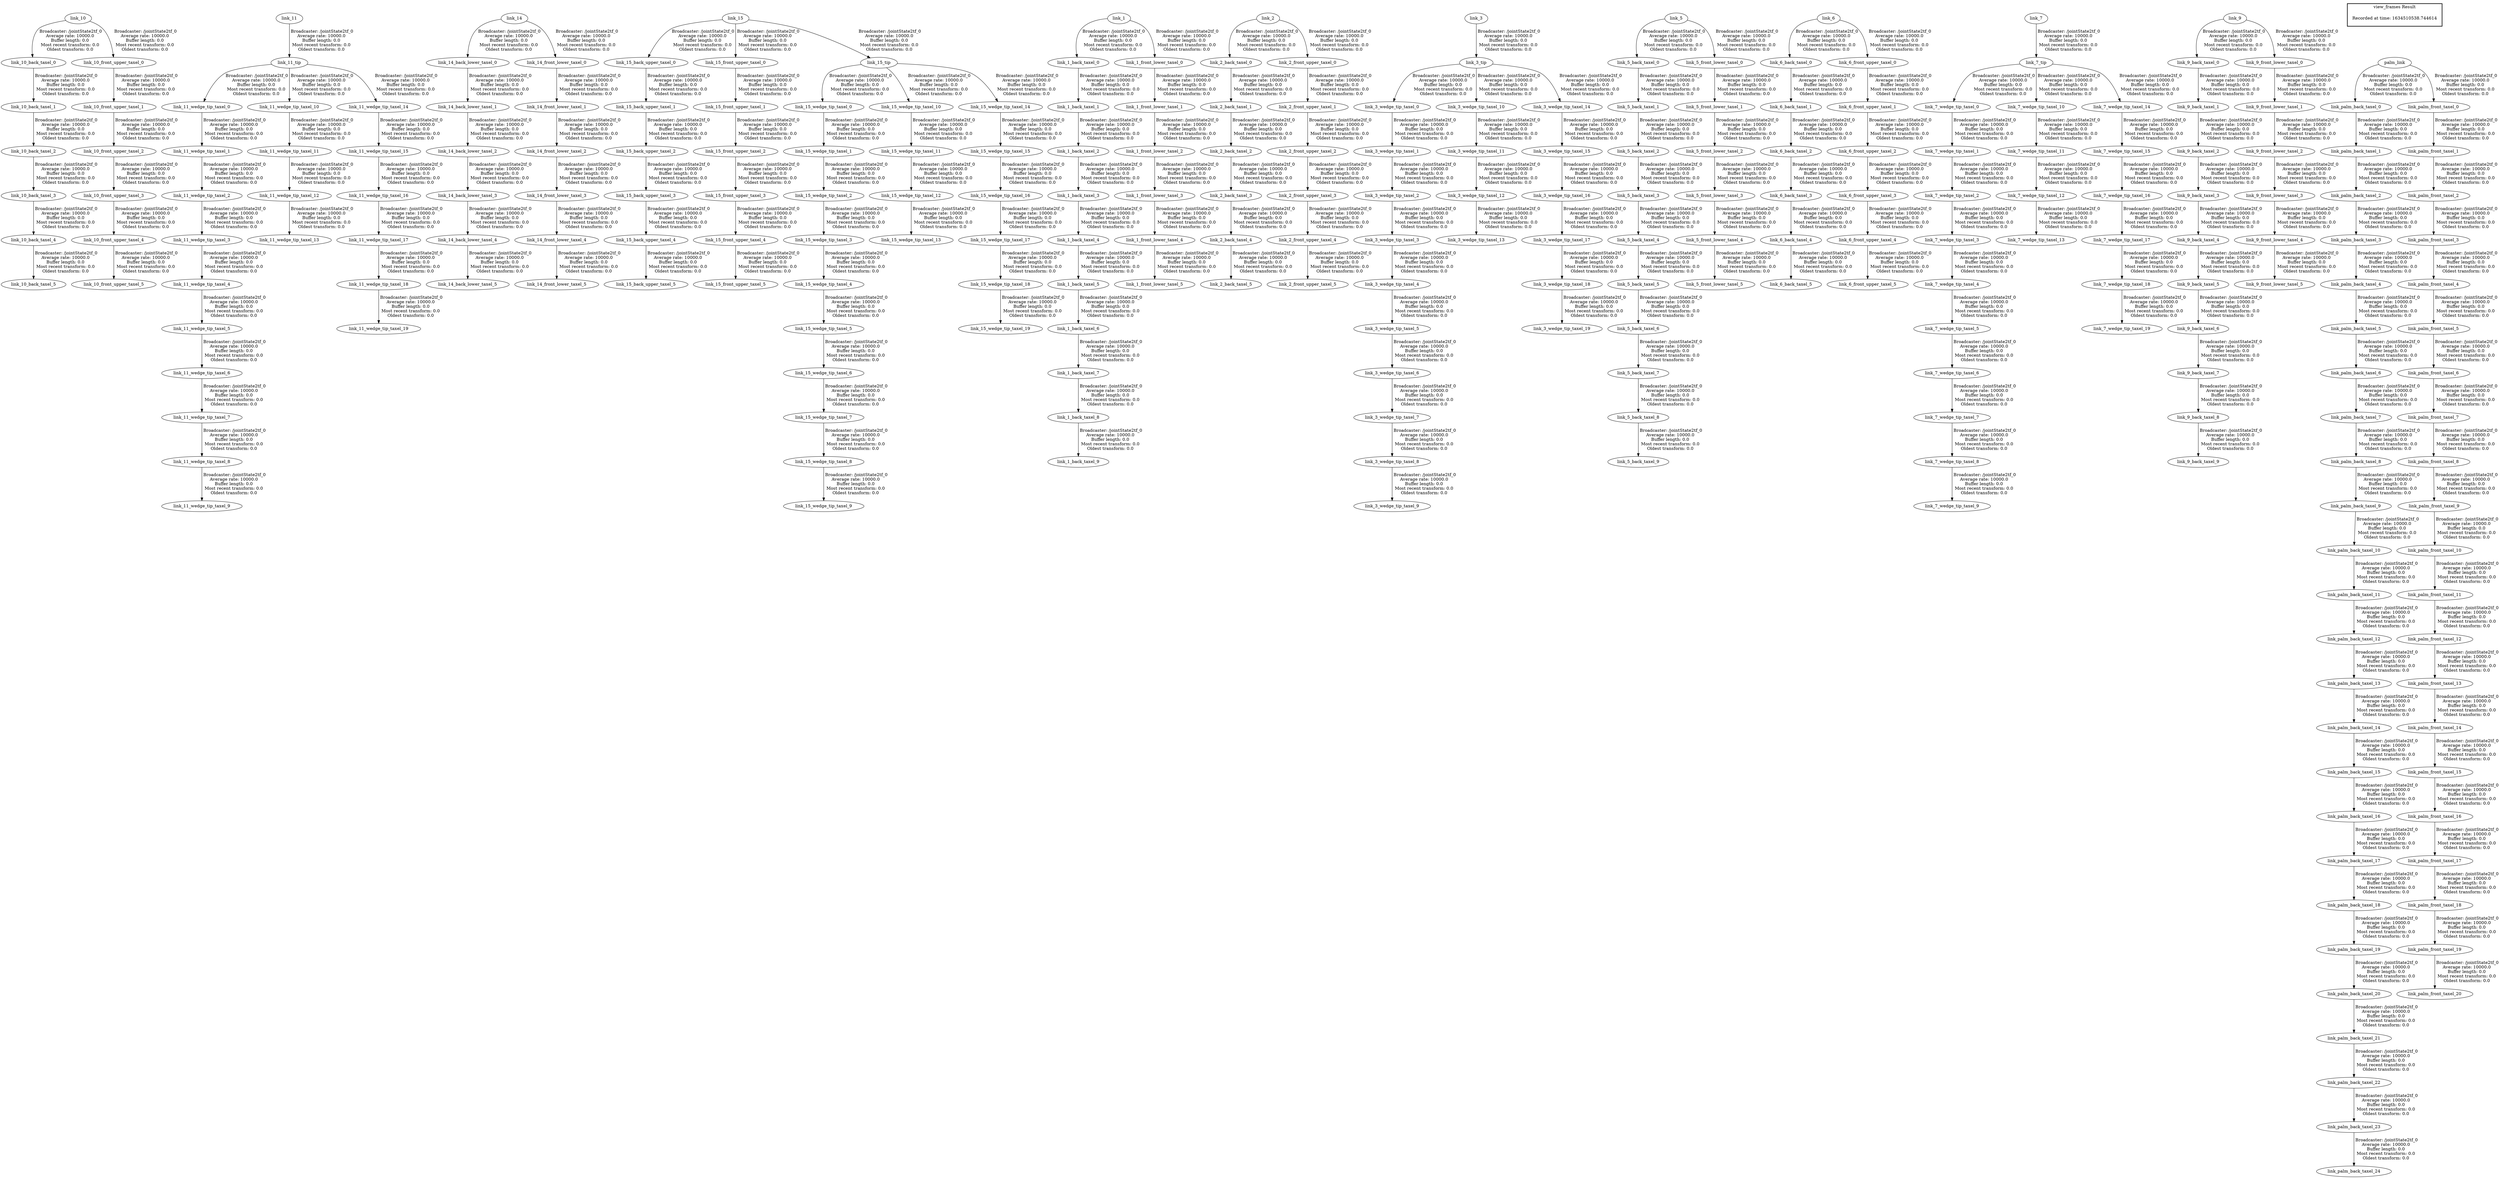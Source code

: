 digraph G {
"link_10" -> "link_10_back_taxel_0"[label=" Broadcaster: /jointState2tf_0\nAverage rate: 10000.0\nBuffer length: 0.0\nMost recent transform: 0.0\nOldest transform: 0.0\n"];
"link_10" -> "link_10_front_upper_taxel_0"[label=" Broadcaster: /jointState2tf_0\nAverage rate: 10000.0\nBuffer length: 0.0\nMost recent transform: 0.0\nOldest transform: 0.0\n"];
"link_11" -> "link_11_tip"[label=" Broadcaster: /jointState2tf_0\nAverage rate: 10000.0\nBuffer length: 0.0\nMost recent transform: 0.0\nOldest transform: 0.0\n"];
"link_11_tip" -> "link_11_wedge_tip_taxel_0"[label=" Broadcaster: /jointState2tf_0\nAverage rate: 10000.0\nBuffer length: 0.0\nMost recent transform: 0.0\nOldest transform: 0.0\n"];
"link_11_tip" -> "link_11_wedge_tip_taxel_10"[label=" Broadcaster: /jointState2tf_0\nAverage rate: 10000.0\nBuffer length: 0.0\nMost recent transform: 0.0\nOldest transform: 0.0\n"];
"link_11_tip" -> "link_11_wedge_tip_taxel_14"[label=" Broadcaster: /jointState2tf_0\nAverage rate: 10000.0\nBuffer length: 0.0\nMost recent transform: 0.0\nOldest transform: 0.0\n"];
"link_14" -> "link_14_back_lower_taxel_0"[label=" Broadcaster: /jointState2tf_0\nAverage rate: 10000.0\nBuffer length: 0.0\nMost recent transform: 0.0\nOldest transform: 0.0\n"];
"link_14" -> "link_14_front_lower_taxel_0"[label=" Broadcaster: /jointState2tf_0\nAverage rate: 10000.0\nBuffer length: 0.0\nMost recent transform: 0.0\nOldest transform: 0.0\n"];
"link_15" -> "link_15_back_upper_taxel_0"[label=" Broadcaster: /jointState2tf_0\nAverage rate: 10000.0\nBuffer length: 0.0\nMost recent transform: 0.0\nOldest transform: 0.0\n"];
"link_15" -> "link_15_front_upper_taxel_0"[label=" Broadcaster: /jointState2tf_0\nAverage rate: 10000.0\nBuffer length: 0.0\nMost recent transform: 0.0\nOldest transform: 0.0\n"];
"link_15" -> "link_15_tip"[label=" Broadcaster: /jointState2tf_0\nAverage rate: 10000.0\nBuffer length: 0.0\nMost recent transform: 0.0\nOldest transform: 0.0\n"];
"link_15_tip" -> "link_15_wedge_tip_taxel_0"[label=" Broadcaster: /jointState2tf_0\nAverage rate: 10000.0\nBuffer length: 0.0\nMost recent transform: 0.0\nOldest transform: 0.0\n"];
"link_15_tip" -> "link_15_wedge_tip_taxel_10"[label=" Broadcaster: /jointState2tf_0\nAverage rate: 10000.0\nBuffer length: 0.0\nMost recent transform: 0.0\nOldest transform: 0.0\n"];
"link_15_tip" -> "link_15_wedge_tip_taxel_14"[label=" Broadcaster: /jointState2tf_0\nAverage rate: 10000.0\nBuffer length: 0.0\nMost recent transform: 0.0\nOldest transform: 0.0\n"];
"link_1" -> "link_1_back_taxel_0"[label=" Broadcaster: /jointState2tf_0\nAverage rate: 10000.0\nBuffer length: 0.0\nMost recent transform: 0.0\nOldest transform: 0.0\n"];
"link_1" -> "link_1_front_lower_taxel_0"[label=" Broadcaster: /jointState2tf_0\nAverage rate: 10000.0\nBuffer length: 0.0\nMost recent transform: 0.0\nOldest transform: 0.0\n"];
"link_2" -> "link_2_back_taxel_0"[label=" Broadcaster: /jointState2tf_0\nAverage rate: 10000.0\nBuffer length: 0.0\nMost recent transform: 0.0\nOldest transform: 0.0\n"];
"link_2" -> "link_2_front_upper_taxel_0"[label=" Broadcaster: /jointState2tf_0\nAverage rate: 10000.0\nBuffer length: 0.0\nMost recent transform: 0.0\nOldest transform: 0.0\n"];
"link_3" -> "link_3_tip"[label=" Broadcaster: /jointState2tf_0\nAverage rate: 10000.0\nBuffer length: 0.0\nMost recent transform: 0.0\nOldest transform: 0.0\n"];
"link_3_tip" -> "link_3_wedge_tip_taxel_0"[label=" Broadcaster: /jointState2tf_0\nAverage rate: 10000.0\nBuffer length: 0.0\nMost recent transform: 0.0\nOldest transform: 0.0\n"];
"link_3_tip" -> "link_3_wedge_tip_taxel_10"[label=" Broadcaster: /jointState2tf_0\nAverage rate: 10000.0\nBuffer length: 0.0\nMost recent transform: 0.0\nOldest transform: 0.0\n"];
"link_3_tip" -> "link_3_wedge_tip_taxel_14"[label=" Broadcaster: /jointState2tf_0\nAverage rate: 10000.0\nBuffer length: 0.0\nMost recent transform: 0.0\nOldest transform: 0.0\n"];
"link_5" -> "link_5_back_taxel_0"[label=" Broadcaster: /jointState2tf_0\nAverage rate: 10000.0\nBuffer length: 0.0\nMost recent transform: 0.0\nOldest transform: 0.0\n"];
"link_5" -> "link_5_front_lower_taxel_0"[label=" Broadcaster: /jointState2tf_0\nAverage rate: 10000.0\nBuffer length: 0.0\nMost recent transform: 0.0\nOldest transform: 0.0\n"];
"link_6" -> "link_6_back_taxel_0"[label=" Broadcaster: /jointState2tf_0\nAverage rate: 10000.0\nBuffer length: 0.0\nMost recent transform: 0.0\nOldest transform: 0.0\n"];
"link_6" -> "link_6_front_upper_taxel_0"[label=" Broadcaster: /jointState2tf_0\nAverage rate: 10000.0\nBuffer length: 0.0\nMost recent transform: 0.0\nOldest transform: 0.0\n"];
"link_7" -> "link_7_tip"[label=" Broadcaster: /jointState2tf_0\nAverage rate: 10000.0\nBuffer length: 0.0\nMost recent transform: 0.0\nOldest transform: 0.0\n"];
"link_7_tip" -> "link_7_wedge_tip_taxel_0"[label=" Broadcaster: /jointState2tf_0\nAverage rate: 10000.0\nBuffer length: 0.0\nMost recent transform: 0.0\nOldest transform: 0.0\n"];
"link_7_tip" -> "link_7_wedge_tip_taxel_10"[label=" Broadcaster: /jointState2tf_0\nAverage rate: 10000.0\nBuffer length: 0.0\nMost recent transform: 0.0\nOldest transform: 0.0\n"];
"link_7_tip" -> "link_7_wedge_tip_taxel_14"[label=" Broadcaster: /jointState2tf_0\nAverage rate: 10000.0\nBuffer length: 0.0\nMost recent transform: 0.0\nOldest transform: 0.0\n"];
"link_9" -> "link_9_back_taxel_0"[label=" Broadcaster: /jointState2tf_0\nAverage rate: 10000.0\nBuffer length: 0.0\nMost recent transform: 0.0\nOldest transform: 0.0\n"];
"link_9" -> "link_9_front_lower_taxel_0"[label=" Broadcaster: /jointState2tf_0\nAverage rate: 10000.0\nBuffer length: 0.0\nMost recent transform: 0.0\nOldest transform: 0.0\n"];
"link_10_back_taxel_0" -> "link_10_back_taxel_1"[label=" Broadcaster: /jointState2tf_0\nAverage rate: 10000.0\nBuffer length: 0.0\nMost recent transform: 0.0\nOldest transform: 0.0\n"];
"link_10_back_taxel_1" -> "link_10_back_taxel_2"[label=" Broadcaster: /jointState2tf_0\nAverage rate: 10000.0\nBuffer length: 0.0\nMost recent transform: 0.0\nOldest transform: 0.0\n"];
"link_10_back_taxel_2" -> "link_10_back_taxel_3"[label=" Broadcaster: /jointState2tf_0\nAverage rate: 10000.0\nBuffer length: 0.0\nMost recent transform: 0.0\nOldest transform: 0.0\n"];
"link_10_back_taxel_3" -> "link_10_back_taxel_4"[label=" Broadcaster: /jointState2tf_0\nAverage rate: 10000.0\nBuffer length: 0.0\nMost recent transform: 0.0\nOldest transform: 0.0\n"];
"link_10_back_taxel_4" -> "link_10_back_taxel_5"[label=" Broadcaster: /jointState2tf_0\nAverage rate: 10000.0\nBuffer length: 0.0\nMost recent transform: 0.0\nOldest transform: 0.0\n"];
"link_10_front_upper_taxel_0" -> "link_10_front_upper_taxel_1"[label=" Broadcaster: /jointState2tf_0\nAverage rate: 10000.0\nBuffer length: 0.0\nMost recent transform: 0.0\nOldest transform: 0.0\n"];
"link_10_front_upper_taxel_1" -> "link_10_front_upper_taxel_2"[label=" Broadcaster: /jointState2tf_0\nAverage rate: 10000.0\nBuffer length: 0.0\nMost recent transform: 0.0\nOldest transform: 0.0\n"];
"link_10_front_upper_taxel_2" -> "link_10_front_upper_taxel_3"[label=" Broadcaster: /jointState2tf_0\nAverage rate: 10000.0\nBuffer length: 0.0\nMost recent transform: 0.0\nOldest transform: 0.0\n"];
"link_10_front_upper_taxel_3" -> "link_10_front_upper_taxel_4"[label=" Broadcaster: /jointState2tf_0\nAverage rate: 10000.0\nBuffer length: 0.0\nMost recent transform: 0.0\nOldest transform: 0.0\n"];
"link_10_front_upper_taxel_4" -> "link_10_front_upper_taxel_5"[label=" Broadcaster: /jointState2tf_0\nAverage rate: 10000.0\nBuffer length: 0.0\nMost recent transform: 0.0\nOldest transform: 0.0\n"];
"link_11_wedge_tip_taxel_0" -> "link_11_wedge_tip_taxel_1"[label=" Broadcaster: /jointState2tf_0\nAverage rate: 10000.0\nBuffer length: 0.0\nMost recent transform: 0.0\nOldest transform: 0.0\n"];
"link_11_wedge_tip_taxel_10" -> "link_11_wedge_tip_taxel_11"[label=" Broadcaster: /jointState2tf_0\nAverage rate: 10000.0\nBuffer length: 0.0\nMost recent transform: 0.0\nOldest transform: 0.0\n"];
"link_11_wedge_tip_taxel_11" -> "link_11_wedge_tip_taxel_12"[label=" Broadcaster: /jointState2tf_0\nAverage rate: 10000.0\nBuffer length: 0.0\nMost recent transform: 0.0\nOldest transform: 0.0\n"];
"link_11_wedge_tip_taxel_12" -> "link_11_wedge_tip_taxel_13"[label=" Broadcaster: /jointState2tf_0\nAverage rate: 10000.0\nBuffer length: 0.0\nMost recent transform: 0.0\nOldest transform: 0.0\n"];
"link_11_wedge_tip_taxel_14" -> "link_11_wedge_tip_taxel_15"[label=" Broadcaster: /jointState2tf_0\nAverage rate: 10000.0\nBuffer length: 0.0\nMost recent transform: 0.0\nOldest transform: 0.0\n"];
"link_11_wedge_tip_taxel_15" -> "link_11_wedge_tip_taxel_16"[label=" Broadcaster: /jointState2tf_0\nAverage rate: 10000.0\nBuffer length: 0.0\nMost recent transform: 0.0\nOldest transform: 0.0\n"];
"link_11_wedge_tip_taxel_16" -> "link_11_wedge_tip_taxel_17"[label=" Broadcaster: /jointState2tf_0\nAverage rate: 10000.0\nBuffer length: 0.0\nMost recent transform: 0.0\nOldest transform: 0.0\n"];
"link_11_wedge_tip_taxel_17" -> "link_11_wedge_tip_taxel_18"[label=" Broadcaster: /jointState2tf_0\nAverage rate: 10000.0\nBuffer length: 0.0\nMost recent transform: 0.0\nOldest transform: 0.0\n"];
"link_11_wedge_tip_taxel_18" -> "link_11_wedge_tip_taxel_19"[label=" Broadcaster: /jointState2tf_0\nAverage rate: 10000.0\nBuffer length: 0.0\nMost recent transform: 0.0\nOldest transform: 0.0\n"];
"link_11_wedge_tip_taxel_1" -> "link_11_wedge_tip_taxel_2"[label=" Broadcaster: /jointState2tf_0\nAverage rate: 10000.0\nBuffer length: 0.0\nMost recent transform: 0.0\nOldest transform: 0.0\n"];
"link_11_wedge_tip_taxel_2" -> "link_11_wedge_tip_taxel_3"[label=" Broadcaster: /jointState2tf_0\nAverage rate: 10000.0\nBuffer length: 0.0\nMost recent transform: 0.0\nOldest transform: 0.0\n"];
"link_11_wedge_tip_taxel_3" -> "link_11_wedge_tip_taxel_4"[label=" Broadcaster: /jointState2tf_0\nAverage rate: 10000.0\nBuffer length: 0.0\nMost recent transform: 0.0\nOldest transform: 0.0\n"];
"link_11_wedge_tip_taxel_4" -> "link_11_wedge_tip_taxel_5"[label=" Broadcaster: /jointState2tf_0\nAverage rate: 10000.0\nBuffer length: 0.0\nMost recent transform: 0.0\nOldest transform: 0.0\n"];
"link_11_wedge_tip_taxel_5" -> "link_11_wedge_tip_taxel_6"[label=" Broadcaster: /jointState2tf_0\nAverage rate: 10000.0\nBuffer length: 0.0\nMost recent transform: 0.0\nOldest transform: 0.0\n"];
"link_11_wedge_tip_taxel_6" -> "link_11_wedge_tip_taxel_7"[label=" Broadcaster: /jointState2tf_0\nAverage rate: 10000.0\nBuffer length: 0.0\nMost recent transform: 0.0\nOldest transform: 0.0\n"];
"link_11_wedge_tip_taxel_7" -> "link_11_wedge_tip_taxel_8"[label=" Broadcaster: /jointState2tf_0\nAverage rate: 10000.0\nBuffer length: 0.0\nMost recent transform: 0.0\nOldest transform: 0.0\n"];
"link_11_wedge_tip_taxel_8" -> "link_11_wedge_tip_taxel_9"[label=" Broadcaster: /jointState2tf_0\nAverage rate: 10000.0\nBuffer length: 0.0\nMost recent transform: 0.0\nOldest transform: 0.0\n"];
"link_14_back_lower_taxel_0" -> "link_14_back_lower_taxel_1"[label=" Broadcaster: /jointState2tf_0\nAverage rate: 10000.0\nBuffer length: 0.0\nMost recent transform: 0.0\nOldest transform: 0.0\n"];
"link_14_back_lower_taxel_1" -> "link_14_back_lower_taxel_2"[label=" Broadcaster: /jointState2tf_0\nAverage rate: 10000.0\nBuffer length: 0.0\nMost recent transform: 0.0\nOldest transform: 0.0\n"];
"link_14_back_lower_taxel_2" -> "link_14_back_lower_taxel_3"[label=" Broadcaster: /jointState2tf_0\nAverage rate: 10000.0\nBuffer length: 0.0\nMost recent transform: 0.0\nOldest transform: 0.0\n"];
"link_14_back_lower_taxel_3" -> "link_14_back_lower_taxel_4"[label=" Broadcaster: /jointState2tf_0\nAverage rate: 10000.0\nBuffer length: 0.0\nMost recent transform: 0.0\nOldest transform: 0.0\n"];
"link_14_back_lower_taxel_4" -> "link_14_back_lower_taxel_5"[label=" Broadcaster: /jointState2tf_0\nAverage rate: 10000.0\nBuffer length: 0.0\nMost recent transform: 0.0\nOldest transform: 0.0\n"];
"link_14_front_lower_taxel_0" -> "link_14_front_lower_taxel_1"[label=" Broadcaster: /jointState2tf_0\nAverage rate: 10000.0\nBuffer length: 0.0\nMost recent transform: 0.0\nOldest transform: 0.0\n"];
"link_14_front_lower_taxel_1" -> "link_14_front_lower_taxel_2"[label=" Broadcaster: /jointState2tf_0\nAverage rate: 10000.0\nBuffer length: 0.0\nMost recent transform: 0.0\nOldest transform: 0.0\n"];
"link_14_front_lower_taxel_2" -> "link_14_front_lower_taxel_3"[label=" Broadcaster: /jointState2tf_0\nAverage rate: 10000.0\nBuffer length: 0.0\nMost recent transform: 0.0\nOldest transform: 0.0\n"];
"link_14_front_lower_taxel_3" -> "link_14_front_lower_taxel_4"[label=" Broadcaster: /jointState2tf_0\nAverage rate: 10000.0\nBuffer length: 0.0\nMost recent transform: 0.0\nOldest transform: 0.0\n"];
"link_14_front_lower_taxel_4" -> "link_14_front_lower_taxel_5"[label=" Broadcaster: /jointState2tf_0\nAverage rate: 10000.0\nBuffer length: 0.0\nMost recent transform: 0.0\nOldest transform: 0.0\n"];
"link_15_back_upper_taxel_0" -> "link_15_back_upper_taxel_1"[label=" Broadcaster: /jointState2tf_0\nAverage rate: 10000.0\nBuffer length: 0.0\nMost recent transform: 0.0\nOldest transform: 0.0\n"];
"link_15_back_upper_taxel_1" -> "link_15_back_upper_taxel_2"[label=" Broadcaster: /jointState2tf_0\nAverage rate: 10000.0\nBuffer length: 0.0\nMost recent transform: 0.0\nOldest transform: 0.0\n"];
"link_15_back_upper_taxel_2" -> "link_15_back_upper_taxel_3"[label=" Broadcaster: /jointState2tf_0\nAverage rate: 10000.0\nBuffer length: 0.0\nMost recent transform: 0.0\nOldest transform: 0.0\n"];
"link_15_back_upper_taxel_3" -> "link_15_back_upper_taxel_4"[label=" Broadcaster: /jointState2tf_0\nAverage rate: 10000.0\nBuffer length: 0.0\nMost recent transform: 0.0\nOldest transform: 0.0\n"];
"link_15_back_upper_taxel_4" -> "link_15_back_upper_taxel_5"[label=" Broadcaster: /jointState2tf_0\nAverage rate: 10000.0\nBuffer length: 0.0\nMost recent transform: 0.0\nOldest transform: 0.0\n"];
"link_15_front_upper_taxel_0" -> "link_15_front_upper_taxel_1"[label=" Broadcaster: /jointState2tf_0\nAverage rate: 10000.0\nBuffer length: 0.0\nMost recent transform: 0.0\nOldest transform: 0.0\n"];
"link_15_front_upper_taxel_1" -> "link_15_front_upper_taxel_2"[label=" Broadcaster: /jointState2tf_0\nAverage rate: 10000.0\nBuffer length: 0.0\nMost recent transform: 0.0\nOldest transform: 0.0\n"];
"link_15_front_upper_taxel_2" -> "link_15_front_upper_taxel_3"[label=" Broadcaster: /jointState2tf_0\nAverage rate: 10000.0\nBuffer length: 0.0\nMost recent transform: 0.0\nOldest transform: 0.0\n"];
"link_15_front_upper_taxel_3" -> "link_15_front_upper_taxel_4"[label=" Broadcaster: /jointState2tf_0\nAverage rate: 10000.0\nBuffer length: 0.0\nMost recent transform: 0.0\nOldest transform: 0.0\n"];
"link_15_front_upper_taxel_4" -> "link_15_front_upper_taxel_5"[label=" Broadcaster: /jointState2tf_0\nAverage rate: 10000.0\nBuffer length: 0.0\nMost recent transform: 0.0\nOldest transform: 0.0\n"];
"link_15_wedge_tip_taxel_0" -> "link_15_wedge_tip_taxel_1"[label=" Broadcaster: /jointState2tf_0\nAverage rate: 10000.0\nBuffer length: 0.0\nMost recent transform: 0.0\nOldest transform: 0.0\n"];
"link_15_wedge_tip_taxel_10" -> "link_15_wedge_tip_taxel_11"[label=" Broadcaster: /jointState2tf_0\nAverage rate: 10000.0\nBuffer length: 0.0\nMost recent transform: 0.0\nOldest transform: 0.0\n"];
"link_15_wedge_tip_taxel_11" -> "link_15_wedge_tip_taxel_12"[label=" Broadcaster: /jointState2tf_0\nAverage rate: 10000.0\nBuffer length: 0.0\nMost recent transform: 0.0\nOldest transform: 0.0\n"];
"link_15_wedge_tip_taxel_12" -> "link_15_wedge_tip_taxel_13"[label=" Broadcaster: /jointState2tf_0\nAverage rate: 10000.0\nBuffer length: 0.0\nMost recent transform: 0.0\nOldest transform: 0.0\n"];
"link_15_wedge_tip_taxel_14" -> "link_15_wedge_tip_taxel_15"[label=" Broadcaster: /jointState2tf_0\nAverage rate: 10000.0\nBuffer length: 0.0\nMost recent transform: 0.0\nOldest transform: 0.0\n"];
"link_15_wedge_tip_taxel_15" -> "link_15_wedge_tip_taxel_16"[label=" Broadcaster: /jointState2tf_0\nAverage rate: 10000.0\nBuffer length: 0.0\nMost recent transform: 0.0\nOldest transform: 0.0\n"];
"link_15_wedge_tip_taxel_16" -> "link_15_wedge_tip_taxel_17"[label=" Broadcaster: /jointState2tf_0\nAverage rate: 10000.0\nBuffer length: 0.0\nMost recent transform: 0.0\nOldest transform: 0.0\n"];
"link_15_wedge_tip_taxel_17" -> "link_15_wedge_tip_taxel_18"[label=" Broadcaster: /jointState2tf_0\nAverage rate: 10000.0\nBuffer length: 0.0\nMost recent transform: 0.0\nOldest transform: 0.0\n"];
"link_15_wedge_tip_taxel_18" -> "link_15_wedge_tip_taxel_19"[label=" Broadcaster: /jointState2tf_0\nAverage rate: 10000.0\nBuffer length: 0.0\nMost recent transform: 0.0\nOldest transform: 0.0\n"];
"link_15_wedge_tip_taxel_1" -> "link_15_wedge_tip_taxel_2"[label=" Broadcaster: /jointState2tf_0\nAverage rate: 10000.0\nBuffer length: 0.0\nMost recent transform: 0.0\nOldest transform: 0.0\n"];
"link_15_wedge_tip_taxel_2" -> "link_15_wedge_tip_taxel_3"[label=" Broadcaster: /jointState2tf_0\nAverage rate: 10000.0\nBuffer length: 0.0\nMost recent transform: 0.0\nOldest transform: 0.0\n"];
"link_15_wedge_tip_taxel_3" -> "link_15_wedge_tip_taxel_4"[label=" Broadcaster: /jointState2tf_0\nAverage rate: 10000.0\nBuffer length: 0.0\nMost recent transform: 0.0\nOldest transform: 0.0\n"];
"link_15_wedge_tip_taxel_4" -> "link_15_wedge_tip_taxel_5"[label=" Broadcaster: /jointState2tf_0\nAverage rate: 10000.0\nBuffer length: 0.0\nMost recent transform: 0.0\nOldest transform: 0.0\n"];
"link_15_wedge_tip_taxel_5" -> "link_15_wedge_tip_taxel_6"[label=" Broadcaster: /jointState2tf_0\nAverage rate: 10000.0\nBuffer length: 0.0\nMost recent transform: 0.0\nOldest transform: 0.0\n"];
"link_15_wedge_tip_taxel_6" -> "link_15_wedge_tip_taxel_7"[label=" Broadcaster: /jointState2tf_0\nAverage rate: 10000.0\nBuffer length: 0.0\nMost recent transform: 0.0\nOldest transform: 0.0\n"];
"link_15_wedge_tip_taxel_7" -> "link_15_wedge_tip_taxel_8"[label=" Broadcaster: /jointState2tf_0\nAverage rate: 10000.0\nBuffer length: 0.0\nMost recent transform: 0.0\nOldest transform: 0.0\n"];
"link_15_wedge_tip_taxel_8" -> "link_15_wedge_tip_taxel_9"[label=" Broadcaster: /jointState2tf_0\nAverage rate: 10000.0\nBuffer length: 0.0\nMost recent transform: 0.0\nOldest transform: 0.0\n"];
"link_1_back_taxel_0" -> "link_1_back_taxel_1"[label=" Broadcaster: /jointState2tf_0\nAverage rate: 10000.0\nBuffer length: 0.0\nMost recent transform: 0.0\nOldest transform: 0.0\n"];
"link_1_back_taxel_1" -> "link_1_back_taxel_2"[label=" Broadcaster: /jointState2tf_0\nAverage rate: 10000.0\nBuffer length: 0.0\nMost recent transform: 0.0\nOldest transform: 0.0\n"];
"link_1_back_taxel_2" -> "link_1_back_taxel_3"[label=" Broadcaster: /jointState2tf_0\nAverage rate: 10000.0\nBuffer length: 0.0\nMost recent transform: 0.0\nOldest transform: 0.0\n"];
"link_1_back_taxel_3" -> "link_1_back_taxel_4"[label=" Broadcaster: /jointState2tf_0\nAverage rate: 10000.0\nBuffer length: 0.0\nMost recent transform: 0.0\nOldest transform: 0.0\n"];
"link_1_back_taxel_4" -> "link_1_back_taxel_5"[label=" Broadcaster: /jointState2tf_0\nAverage rate: 10000.0\nBuffer length: 0.0\nMost recent transform: 0.0\nOldest transform: 0.0\n"];
"link_1_back_taxel_5" -> "link_1_back_taxel_6"[label=" Broadcaster: /jointState2tf_0\nAverage rate: 10000.0\nBuffer length: 0.0\nMost recent transform: 0.0\nOldest transform: 0.0\n"];
"link_1_back_taxel_6" -> "link_1_back_taxel_7"[label=" Broadcaster: /jointState2tf_0\nAverage rate: 10000.0\nBuffer length: 0.0\nMost recent transform: 0.0\nOldest transform: 0.0\n"];
"link_1_back_taxel_7" -> "link_1_back_taxel_8"[label=" Broadcaster: /jointState2tf_0\nAverage rate: 10000.0\nBuffer length: 0.0\nMost recent transform: 0.0\nOldest transform: 0.0\n"];
"link_1_back_taxel_8" -> "link_1_back_taxel_9"[label=" Broadcaster: /jointState2tf_0\nAverage rate: 10000.0\nBuffer length: 0.0\nMost recent transform: 0.0\nOldest transform: 0.0\n"];
"link_1_front_lower_taxel_0" -> "link_1_front_lower_taxel_1"[label=" Broadcaster: /jointState2tf_0\nAverage rate: 10000.0\nBuffer length: 0.0\nMost recent transform: 0.0\nOldest transform: 0.0\n"];
"link_1_front_lower_taxel_1" -> "link_1_front_lower_taxel_2"[label=" Broadcaster: /jointState2tf_0\nAverage rate: 10000.0\nBuffer length: 0.0\nMost recent transform: 0.0\nOldest transform: 0.0\n"];
"link_1_front_lower_taxel_2" -> "link_1_front_lower_taxel_3"[label=" Broadcaster: /jointState2tf_0\nAverage rate: 10000.0\nBuffer length: 0.0\nMost recent transform: 0.0\nOldest transform: 0.0\n"];
"link_1_front_lower_taxel_3" -> "link_1_front_lower_taxel_4"[label=" Broadcaster: /jointState2tf_0\nAverage rate: 10000.0\nBuffer length: 0.0\nMost recent transform: 0.0\nOldest transform: 0.0\n"];
"link_1_front_lower_taxel_4" -> "link_1_front_lower_taxel_5"[label=" Broadcaster: /jointState2tf_0\nAverage rate: 10000.0\nBuffer length: 0.0\nMost recent transform: 0.0\nOldest transform: 0.0\n"];
"link_2_back_taxel_0" -> "link_2_back_taxel_1"[label=" Broadcaster: /jointState2tf_0\nAverage rate: 10000.0\nBuffer length: 0.0\nMost recent transform: 0.0\nOldest transform: 0.0\n"];
"link_2_back_taxel_1" -> "link_2_back_taxel_2"[label=" Broadcaster: /jointState2tf_0\nAverage rate: 10000.0\nBuffer length: 0.0\nMost recent transform: 0.0\nOldest transform: 0.0\n"];
"link_2_back_taxel_2" -> "link_2_back_taxel_3"[label=" Broadcaster: /jointState2tf_0\nAverage rate: 10000.0\nBuffer length: 0.0\nMost recent transform: 0.0\nOldest transform: 0.0\n"];
"link_2_back_taxel_3" -> "link_2_back_taxel_4"[label=" Broadcaster: /jointState2tf_0\nAverage rate: 10000.0\nBuffer length: 0.0\nMost recent transform: 0.0\nOldest transform: 0.0\n"];
"link_2_back_taxel_4" -> "link_2_back_taxel_5"[label=" Broadcaster: /jointState2tf_0\nAverage rate: 10000.0\nBuffer length: 0.0\nMost recent transform: 0.0\nOldest transform: 0.0\n"];
"link_2_front_upper_taxel_0" -> "link_2_front_upper_taxel_1"[label=" Broadcaster: /jointState2tf_0\nAverage rate: 10000.0\nBuffer length: 0.0\nMost recent transform: 0.0\nOldest transform: 0.0\n"];
"link_2_front_upper_taxel_1" -> "link_2_front_upper_taxel_2"[label=" Broadcaster: /jointState2tf_0\nAverage rate: 10000.0\nBuffer length: 0.0\nMost recent transform: 0.0\nOldest transform: 0.0\n"];
"link_2_front_upper_taxel_2" -> "link_2_front_upper_taxel_3"[label=" Broadcaster: /jointState2tf_0\nAverage rate: 10000.0\nBuffer length: 0.0\nMost recent transform: 0.0\nOldest transform: 0.0\n"];
"link_2_front_upper_taxel_3" -> "link_2_front_upper_taxel_4"[label=" Broadcaster: /jointState2tf_0\nAverage rate: 10000.0\nBuffer length: 0.0\nMost recent transform: 0.0\nOldest transform: 0.0\n"];
"link_2_front_upper_taxel_4" -> "link_2_front_upper_taxel_5"[label=" Broadcaster: /jointState2tf_0\nAverage rate: 10000.0\nBuffer length: 0.0\nMost recent transform: 0.0\nOldest transform: 0.0\n"];
"link_3_wedge_tip_taxel_0" -> "link_3_wedge_tip_taxel_1"[label=" Broadcaster: /jointState2tf_0\nAverage rate: 10000.0\nBuffer length: 0.0\nMost recent transform: 0.0\nOldest transform: 0.0\n"];
"link_3_wedge_tip_taxel_10" -> "link_3_wedge_tip_taxel_11"[label=" Broadcaster: /jointState2tf_0\nAverage rate: 10000.0\nBuffer length: 0.0\nMost recent transform: 0.0\nOldest transform: 0.0\n"];
"link_3_wedge_tip_taxel_11" -> "link_3_wedge_tip_taxel_12"[label=" Broadcaster: /jointState2tf_0\nAverage rate: 10000.0\nBuffer length: 0.0\nMost recent transform: 0.0\nOldest transform: 0.0\n"];
"link_3_wedge_tip_taxel_12" -> "link_3_wedge_tip_taxel_13"[label=" Broadcaster: /jointState2tf_0\nAverage rate: 10000.0\nBuffer length: 0.0\nMost recent transform: 0.0\nOldest transform: 0.0\n"];
"link_3_wedge_tip_taxel_14" -> "link_3_wedge_tip_taxel_15"[label=" Broadcaster: /jointState2tf_0\nAverage rate: 10000.0\nBuffer length: 0.0\nMost recent transform: 0.0\nOldest transform: 0.0\n"];
"link_3_wedge_tip_taxel_15" -> "link_3_wedge_tip_taxel_16"[label=" Broadcaster: /jointState2tf_0\nAverage rate: 10000.0\nBuffer length: 0.0\nMost recent transform: 0.0\nOldest transform: 0.0\n"];
"link_3_wedge_tip_taxel_16" -> "link_3_wedge_tip_taxel_17"[label=" Broadcaster: /jointState2tf_0\nAverage rate: 10000.0\nBuffer length: 0.0\nMost recent transform: 0.0\nOldest transform: 0.0\n"];
"link_3_wedge_tip_taxel_17" -> "link_3_wedge_tip_taxel_18"[label=" Broadcaster: /jointState2tf_0\nAverage rate: 10000.0\nBuffer length: 0.0\nMost recent transform: 0.0\nOldest transform: 0.0\n"];
"link_3_wedge_tip_taxel_18" -> "link_3_wedge_tip_taxel_19"[label=" Broadcaster: /jointState2tf_0\nAverage rate: 10000.0\nBuffer length: 0.0\nMost recent transform: 0.0\nOldest transform: 0.0\n"];
"link_3_wedge_tip_taxel_1" -> "link_3_wedge_tip_taxel_2"[label=" Broadcaster: /jointState2tf_0\nAverage rate: 10000.0\nBuffer length: 0.0\nMost recent transform: 0.0\nOldest transform: 0.0\n"];
"link_3_wedge_tip_taxel_2" -> "link_3_wedge_tip_taxel_3"[label=" Broadcaster: /jointState2tf_0\nAverage rate: 10000.0\nBuffer length: 0.0\nMost recent transform: 0.0\nOldest transform: 0.0\n"];
"link_3_wedge_tip_taxel_3" -> "link_3_wedge_tip_taxel_4"[label=" Broadcaster: /jointState2tf_0\nAverage rate: 10000.0\nBuffer length: 0.0\nMost recent transform: 0.0\nOldest transform: 0.0\n"];
"link_3_wedge_tip_taxel_4" -> "link_3_wedge_tip_taxel_5"[label=" Broadcaster: /jointState2tf_0\nAverage rate: 10000.0\nBuffer length: 0.0\nMost recent transform: 0.0\nOldest transform: 0.0\n"];
"link_3_wedge_tip_taxel_5" -> "link_3_wedge_tip_taxel_6"[label=" Broadcaster: /jointState2tf_0\nAverage rate: 10000.0\nBuffer length: 0.0\nMost recent transform: 0.0\nOldest transform: 0.0\n"];
"link_3_wedge_tip_taxel_6" -> "link_3_wedge_tip_taxel_7"[label=" Broadcaster: /jointState2tf_0\nAverage rate: 10000.0\nBuffer length: 0.0\nMost recent transform: 0.0\nOldest transform: 0.0\n"];
"link_3_wedge_tip_taxel_7" -> "link_3_wedge_tip_taxel_8"[label=" Broadcaster: /jointState2tf_0\nAverage rate: 10000.0\nBuffer length: 0.0\nMost recent transform: 0.0\nOldest transform: 0.0\n"];
"link_3_wedge_tip_taxel_8" -> "link_3_wedge_tip_taxel_9"[label=" Broadcaster: /jointState2tf_0\nAverage rate: 10000.0\nBuffer length: 0.0\nMost recent transform: 0.0\nOldest transform: 0.0\n"];
"link_5_back_taxel_0" -> "link_5_back_taxel_1"[label=" Broadcaster: /jointState2tf_0\nAverage rate: 10000.0\nBuffer length: 0.0\nMost recent transform: 0.0\nOldest transform: 0.0\n"];
"link_5_back_taxel_1" -> "link_5_back_taxel_2"[label=" Broadcaster: /jointState2tf_0\nAverage rate: 10000.0\nBuffer length: 0.0\nMost recent transform: 0.0\nOldest transform: 0.0\n"];
"link_5_back_taxel_2" -> "link_5_back_taxel_3"[label=" Broadcaster: /jointState2tf_0\nAverage rate: 10000.0\nBuffer length: 0.0\nMost recent transform: 0.0\nOldest transform: 0.0\n"];
"link_5_back_taxel_3" -> "link_5_back_taxel_4"[label=" Broadcaster: /jointState2tf_0\nAverage rate: 10000.0\nBuffer length: 0.0\nMost recent transform: 0.0\nOldest transform: 0.0\n"];
"link_5_back_taxel_4" -> "link_5_back_taxel_5"[label=" Broadcaster: /jointState2tf_0\nAverage rate: 10000.0\nBuffer length: 0.0\nMost recent transform: 0.0\nOldest transform: 0.0\n"];
"link_5_back_taxel_5" -> "link_5_back_taxel_6"[label=" Broadcaster: /jointState2tf_0\nAverage rate: 10000.0\nBuffer length: 0.0\nMost recent transform: 0.0\nOldest transform: 0.0\n"];
"link_5_back_taxel_6" -> "link_5_back_taxel_7"[label=" Broadcaster: /jointState2tf_0\nAverage rate: 10000.0\nBuffer length: 0.0\nMost recent transform: 0.0\nOldest transform: 0.0\n"];
"link_5_back_taxel_7" -> "link_5_back_taxel_8"[label=" Broadcaster: /jointState2tf_0\nAverage rate: 10000.0\nBuffer length: 0.0\nMost recent transform: 0.0\nOldest transform: 0.0\n"];
"link_5_back_taxel_8" -> "link_5_back_taxel_9"[label=" Broadcaster: /jointState2tf_0\nAverage rate: 10000.0\nBuffer length: 0.0\nMost recent transform: 0.0\nOldest transform: 0.0\n"];
"link_5_front_lower_taxel_0" -> "link_5_front_lower_taxel_1"[label=" Broadcaster: /jointState2tf_0\nAverage rate: 10000.0\nBuffer length: 0.0\nMost recent transform: 0.0\nOldest transform: 0.0\n"];
"link_5_front_lower_taxel_1" -> "link_5_front_lower_taxel_2"[label=" Broadcaster: /jointState2tf_0\nAverage rate: 10000.0\nBuffer length: 0.0\nMost recent transform: 0.0\nOldest transform: 0.0\n"];
"link_5_front_lower_taxel_2" -> "link_5_front_lower_taxel_3"[label=" Broadcaster: /jointState2tf_0\nAverage rate: 10000.0\nBuffer length: 0.0\nMost recent transform: 0.0\nOldest transform: 0.0\n"];
"link_5_front_lower_taxel_3" -> "link_5_front_lower_taxel_4"[label=" Broadcaster: /jointState2tf_0\nAverage rate: 10000.0\nBuffer length: 0.0\nMost recent transform: 0.0\nOldest transform: 0.0\n"];
"link_5_front_lower_taxel_4" -> "link_5_front_lower_taxel_5"[label=" Broadcaster: /jointState2tf_0\nAverage rate: 10000.0\nBuffer length: 0.0\nMost recent transform: 0.0\nOldest transform: 0.0\n"];
"link_6_back_taxel_0" -> "link_6_back_taxel_1"[label=" Broadcaster: /jointState2tf_0\nAverage rate: 10000.0\nBuffer length: 0.0\nMost recent transform: 0.0\nOldest transform: 0.0\n"];
"link_6_back_taxel_1" -> "link_6_back_taxel_2"[label=" Broadcaster: /jointState2tf_0\nAverage rate: 10000.0\nBuffer length: 0.0\nMost recent transform: 0.0\nOldest transform: 0.0\n"];
"link_6_back_taxel_2" -> "link_6_back_taxel_3"[label=" Broadcaster: /jointState2tf_0\nAverage rate: 10000.0\nBuffer length: 0.0\nMost recent transform: 0.0\nOldest transform: 0.0\n"];
"link_6_back_taxel_3" -> "link_6_back_taxel_4"[label=" Broadcaster: /jointState2tf_0\nAverage rate: 10000.0\nBuffer length: 0.0\nMost recent transform: 0.0\nOldest transform: 0.0\n"];
"link_6_back_taxel_4" -> "link_6_back_taxel_5"[label=" Broadcaster: /jointState2tf_0\nAverage rate: 10000.0\nBuffer length: 0.0\nMost recent transform: 0.0\nOldest transform: 0.0\n"];
"link_6_front_upper_taxel_0" -> "link_6_front_upper_taxel_1"[label=" Broadcaster: /jointState2tf_0\nAverage rate: 10000.0\nBuffer length: 0.0\nMost recent transform: 0.0\nOldest transform: 0.0\n"];
"link_6_front_upper_taxel_1" -> "link_6_front_upper_taxel_2"[label=" Broadcaster: /jointState2tf_0\nAverage rate: 10000.0\nBuffer length: 0.0\nMost recent transform: 0.0\nOldest transform: 0.0\n"];
"link_6_front_upper_taxel_2" -> "link_6_front_upper_taxel_3"[label=" Broadcaster: /jointState2tf_0\nAverage rate: 10000.0\nBuffer length: 0.0\nMost recent transform: 0.0\nOldest transform: 0.0\n"];
"link_6_front_upper_taxel_3" -> "link_6_front_upper_taxel_4"[label=" Broadcaster: /jointState2tf_0\nAverage rate: 10000.0\nBuffer length: 0.0\nMost recent transform: 0.0\nOldest transform: 0.0\n"];
"link_6_front_upper_taxel_4" -> "link_6_front_upper_taxel_5"[label=" Broadcaster: /jointState2tf_0\nAverage rate: 10000.0\nBuffer length: 0.0\nMost recent transform: 0.0\nOldest transform: 0.0\n"];
"link_7_wedge_tip_taxel_0" -> "link_7_wedge_tip_taxel_1"[label=" Broadcaster: /jointState2tf_0\nAverage rate: 10000.0\nBuffer length: 0.0\nMost recent transform: 0.0\nOldest transform: 0.0\n"];
"link_7_wedge_tip_taxel_10" -> "link_7_wedge_tip_taxel_11"[label=" Broadcaster: /jointState2tf_0\nAverage rate: 10000.0\nBuffer length: 0.0\nMost recent transform: 0.0\nOldest transform: 0.0\n"];
"link_7_wedge_tip_taxel_11" -> "link_7_wedge_tip_taxel_12"[label=" Broadcaster: /jointState2tf_0\nAverage rate: 10000.0\nBuffer length: 0.0\nMost recent transform: 0.0\nOldest transform: 0.0\n"];
"link_7_wedge_tip_taxel_12" -> "link_7_wedge_tip_taxel_13"[label=" Broadcaster: /jointState2tf_0\nAverage rate: 10000.0\nBuffer length: 0.0\nMost recent transform: 0.0\nOldest transform: 0.0\n"];
"link_7_wedge_tip_taxel_14" -> "link_7_wedge_tip_taxel_15"[label=" Broadcaster: /jointState2tf_0\nAverage rate: 10000.0\nBuffer length: 0.0\nMost recent transform: 0.0\nOldest transform: 0.0\n"];
"link_7_wedge_tip_taxel_15" -> "link_7_wedge_tip_taxel_16"[label=" Broadcaster: /jointState2tf_0\nAverage rate: 10000.0\nBuffer length: 0.0\nMost recent transform: 0.0\nOldest transform: 0.0\n"];
"link_7_wedge_tip_taxel_16" -> "link_7_wedge_tip_taxel_17"[label=" Broadcaster: /jointState2tf_0\nAverage rate: 10000.0\nBuffer length: 0.0\nMost recent transform: 0.0\nOldest transform: 0.0\n"];
"link_7_wedge_tip_taxel_17" -> "link_7_wedge_tip_taxel_18"[label=" Broadcaster: /jointState2tf_0\nAverage rate: 10000.0\nBuffer length: 0.0\nMost recent transform: 0.0\nOldest transform: 0.0\n"];
"link_7_wedge_tip_taxel_18" -> "link_7_wedge_tip_taxel_19"[label=" Broadcaster: /jointState2tf_0\nAverage rate: 10000.0\nBuffer length: 0.0\nMost recent transform: 0.0\nOldest transform: 0.0\n"];
"link_7_wedge_tip_taxel_1" -> "link_7_wedge_tip_taxel_2"[label=" Broadcaster: /jointState2tf_0\nAverage rate: 10000.0\nBuffer length: 0.0\nMost recent transform: 0.0\nOldest transform: 0.0\n"];
"link_7_wedge_tip_taxel_2" -> "link_7_wedge_tip_taxel_3"[label=" Broadcaster: /jointState2tf_0\nAverage rate: 10000.0\nBuffer length: 0.0\nMost recent transform: 0.0\nOldest transform: 0.0\n"];
"link_7_wedge_tip_taxel_3" -> "link_7_wedge_tip_taxel_4"[label=" Broadcaster: /jointState2tf_0\nAverage rate: 10000.0\nBuffer length: 0.0\nMost recent transform: 0.0\nOldest transform: 0.0\n"];
"link_7_wedge_tip_taxel_4" -> "link_7_wedge_tip_taxel_5"[label=" Broadcaster: /jointState2tf_0\nAverage rate: 10000.0\nBuffer length: 0.0\nMost recent transform: 0.0\nOldest transform: 0.0\n"];
"link_7_wedge_tip_taxel_5" -> "link_7_wedge_tip_taxel_6"[label=" Broadcaster: /jointState2tf_0\nAverage rate: 10000.0\nBuffer length: 0.0\nMost recent transform: 0.0\nOldest transform: 0.0\n"];
"link_7_wedge_tip_taxel_6" -> "link_7_wedge_tip_taxel_7"[label=" Broadcaster: /jointState2tf_0\nAverage rate: 10000.0\nBuffer length: 0.0\nMost recent transform: 0.0\nOldest transform: 0.0\n"];
"link_7_wedge_tip_taxel_7" -> "link_7_wedge_tip_taxel_8"[label=" Broadcaster: /jointState2tf_0\nAverage rate: 10000.0\nBuffer length: 0.0\nMost recent transform: 0.0\nOldest transform: 0.0\n"];
"link_7_wedge_tip_taxel_8" -> "link_7_wedge_tip_taxel_9"[label=" Broadcaster: /jointState2tf_0\nAverage rate: 10000.0\nBuffer length: 0.0\nMost recent transform: 0.0\nOldest transform: 0.0\n"];
"link_9_back_taxel_0" -> "link_9_back_taxel_1"[label=" Broadcaster: /jointState2tf_0\nAverage rate: 10000.0\nBuffer length: 0.0\nMost recent transform: 0.0\nOldest transform: 0.0\n"];
"link_9_back_taxel_1" -> "link_9_back_taxel_2"[label=" Broadcaster: /jointState2tf_0\nAverage rate: 10000.0\nBuffer length: 0.0\nMost recent transform: 0.0\nOldest transform: 0.0\n"];
"link_9_back_taxel_2" -> "link_9_back_taxel_3"[label=" Broadcaster: /jointState2tf_0\nAverage rate: 10000.0\nBuffer length: 0.0\nMost recent transform: 0.0\nOldest transform: 0.0\n"];
"link_9_back_taxel_3" -> "link_9_back_taxel_4"[label=" Broadcaster: /jointState2tf_0\nAverage rate: 10000.0\nBuffer length: 0.0\nMost recent transform: 0.0\nOldest transform: 0.0\n"];
"link_9_back_taxel_4" -> "link_9_back_taxel_5"[label=" Broadcaster: /jointState2tf_0\nAverage rate: 10000.0\nBuffer length: 0.0\nMost recent transform: 0.0\nOldest transform: 0.0\n"];
"link_9_back_taxel_5" -> "link_9_back_taxel_6"[label=" Broadcaster: /jointState2tf_0\nAverage rate: 10000.0\nBuffer length: 0.0\nMost recent transform: 0.0\nOldest transform: 0.0\n"];
"link_9_back_taxel_6" -> "link_9_back_taxel_7"[label=" Broadcaster: /jointState2tf_0\nAverage rate: 10000.0\nBuffer length: 0.0\nMost recent transform: 0.0\nOldest transform: 0.0\n"];
"link_9_back_taxel_7" -> "link_9_back_taxel_8"[label=" Broadcaster: /jointState2tf_0\nAverage rate: 10000.0\nBuffer length: 0.0\nMost recent transform: 0.0\nOldest transform: 0.0\n"];
"link_9_back_taxel_8" -> "link_9_back_taxel_9"[label=" Broadcaster: /jointState2tf_0\nAverage rate: 10000.0\nBuffer length: 0.0\nMost recent transform: 0.0\nOldest transform: 0.0\n"];
"link_9_front_lower_taxel_0" -> "link_9_front_lower_taxel_1"[label=" Broadcaster: /jointState2tf_0\nAverage rate: 10000.0\nBuffer length: 0.0\nMost recent transform: 0.0\nOldest transform: 0.0\n"];
"link_9_front_lower_taxel_1" -> "link_9_front_lower_taxel_2"[label=" Broadcaster: /jointState2tf_0\nAverage rate: 10000.0\nBuffer length: 0.0\nMost recent transform: 0.0\nOldest transform: 0.0\n"];
"link_9_front_lower_taxel_2" -> "link_9_front_lower_taxel_3"[label=" Broadcaster: /jointState2tf_0\nAverage rate: 10000.0\nBuffer length: 0.0\nMost recent transform: 0.0\nOldest transform: 0.0\n"];
"link_9_front_lower_taxel_3" -> "link_9_front_lower_taxel_4"[label=" Broadcaster: /jointState2tf_0\nAverage rate: 10000.0\nBuffer length: 0.0\nMost recent transform: 0.0\nOldest transform: 0.0\n"];
"link_9_front_lower_taxel_4" -> "link_9_front_lower_taxel_5"[label=" Broadcaster: /jointState2tf_0\nAverage rate: 10000.0\nBuffer length: 0.0\nMost recent transform: 0.0\nOldest transform: 0.0\n"];
"link_palm_back_taxel_0" -> "link_palm_back_taxel_1"[label=" Broadcaster: /jointState2tf_0\nAverage rate: 10000.0\nBuffer length: 0.0\nMost recent transform: 0.0\nOldest transform: 0.0\n"];
"palm_link" -> "link_palm_back_taxel_0"[label=" Broadcaster: /jointState2tf_0\nAverage rate: 10000.0\nBuffer length: 0.0\nMost recent transform: 0.0\nOldest transform: 0.0\n"];
"link_palm_back_taxel_9" -> "link_palm_back_taxel_10"[label=" Broadcaster: /jointState2tf_0\nAverage rate: 10000.0\nBuffer length: 0.0\nMost recent transform: 0.0\nOldest transform: 0.0\n"];
"link_palm_back_taxel_8" -> "link_palm_back_taxel_9"[label=" Broadcaster: /jointState2tf_0\nAverage rate: 10000.0\nBuffer length: 0.0\nMost recent transform: 0.0\nOldest transform: 0.0\n"];
"link_palm_back_taxel_10" -> "link_palm_back_taxel_11"[label=" Broadcaster: /jointState2tf_0\nAverage rate: 10000.0\nBuffer length: 0.0\nMost recent transform: 0.0\nOldest transform: 0.0\n"];
"link_palm_back_taxel_11" -> "link_palm_back_taxel_12"[label=" Broadcaster: /jointState2tf_0\nAverage rate: 10000.0\nBuffer length: 0.0\nMost recent transform: 0.0\nOldest transform: 0.0\n"];
"link_palm_back_taxel_12" -> "link_palm_back_taxel_13"[label=" Broadcaster: /jointState2tf_0\nAverage rate: 10000.0\nBuffer length: 0.0\nMost recent transform: 0.0\nOldest transform: 0.0\n"];
"link_palm_back_taxel_13" -> "link_palm_back_taxel_14"[label=" Broadcaster: /jointState2tf_0\nAverage rate: 10000.0\nBuffer length: 0.0\nMost recent transform: 0.0\nOldest transform: 0.0\n"];
"link_palm_back_taxel_14" -> "link_palm_back_taxel_15"[label=" Broadcaster: /jointState2tf_0\nAverage rate: 10000.0\nBuffer length: 0.0\nMost recent transform: 0.0\nOldest transform: 0.0\n"];
"link_palm_back_taxel_15" -> "link_palm_back_taxel_16"[label=" Broadcaster: /jointState2tf_0\nAverage rate: 10000.0\nBuffer length: 0.0\nMost recent transform: 0.0\nOldest transform: 0.0\n"];
"link_palm_back_taxel_16" -> "link_palm_back_taxel_17"[label=" Broadcaster: /jointState2tf_0\nAverage rate: 10000.0\nBuffer length: 0.0\nMost recent transform: 0.0\nOldest transform: 0.0\n"];
"link_palm_back_taxel_17" -> "link_palm_back_taxel_18"[label=" Broadcaster: /jointState2tf_0\nAverage rate: 10000.0\nBuffer length: 0.0\nMost recent transform: 0.0\nOldest transform: 0.0\n"];
"link_palm_back_taxel_18" -> "link_palm_back_taxel_19"[label=" Broadcaster: /jointState2tf_0\nAverage rate: 10000.0\nBuffer length: 0.0\nMost recent transform: 0.0\nOldest transform: 0.0\n"];
"link_palm_back_taxel_1" -> "link_palm_back_taxel_2"[label=" Broadcaster: /jointState2tf_0\nAverage rate: 10000.0\nBuffer length: 0.0\nMost recent transform: 0.0\nOldest transform: 0.0\n"];
"link_palm_back_taxel_19" -> "link_palm_back_taxel_20"[label=" Broadcaster: /jointState2tf_0\nAverage rate: 10000.0\nBuffer length: 0.0\nMost recent transform: 0.0\nOldest transform: 0.0\n"];
"link_palm_back_taxel_20" -> "link_palm_back_taxel_21"[label=" Broadcaster: /jointState2tf_0\nAverage rate: 10000.0\nBuffer length: 0.0\nMost recent transform: 0.0\nOldest transform: 0.0\n"];
"link_palm_back_taxel_21" -> "link_palm_back_taxel_22"[label=" Broadcaster: /jointState2tf_0\nAverage rate: 10000.0\nBuffer length: 0.0\nMost recent transform: 0.0\nOldest transform: 0.0\n"];
"link_palm_back_taxel_22" -> "link_palm_back_taxel_23"[label=" Broadcaster: /jointState2tf_0\nAverage rate: 10000.0\nBuffer length: 0.0\nMost recent transform: 0.0\nOldest transform: 0.0\n"];
"link_palm_back_taxel_23" -> "link_palm_back_taxel_24"[label=" Broadcaster: /jointState2tf_0\nAverage rate: 10000.0\nBuffer length: 0.0\nMost recent transform: 0.0\nOldest transform: 0.0\n"];
"link_palm_back_taxel_2" -> "link_palm_back_taxel_3"[label=" Broadcaster: /jointState2tf_0\nAverage rate: 10000.0\nBuffer length: 0.0\nMost recent transform: 0.0\nOldest transform: 0.0\n"];
"link_palm_back_taxel_3" -> "link_palm_back_taxel_4"[label=" Broadcaster: /jointState2tf_0\nAverage rate: 10000.0\nBuffer length: 0.0\nMost recent transform: 0.0\nOldest transform: 0.0\n"];
"link_palm_back_taxel_4" -> "link_palm_back_taxel_5"[label=" Broadcaster: /jointState2tf_0\nAverage rate: 10000.0\nBuffer length: 0.0\nMost recent transform: 0.0\nOldest transform: 0.0\n"];
"link_palm_back_taxel_5" -> "link_palm_back_taxel_6"[label=" Broadcaster: /jointState2tf_0\nAverage rate: 10000.0\nBuffer length: 0.0\nMost recent transform: 0.0\nOldest transform: 0.0\n"];
"link_palm_back_taxel_6" -> "link_palm_back_taxel_7"[label=" Broadcaster: /jointState2tf_0\nAverage rate: 10000.0\nBuffer length: 0.0\nMost recent transform: 0.0\nOldest transform: 0.0\n"];
"link_palm_back_taxel_7" -> "link_palm_back_taxel_8"[label=" Broadcaster: /jointState2tf_0\nAverage rate: 10000.0\nBuffer length: 0.0\nMost recent transform: 0.0\nOldest transform: 0.0\n"];
"link_palm_front_taxel_0" -> "link_palm_front_taxel_1"[label=" Broadcaster: /jointState2tf_0\nAverage rate: 10000.0\nBuffer length: 0.0\nMost recent transform: 0.0\nOldest transform: 0.0\n"];
"palm_link" -> "link_palm_front_taxel_0"[label=" Broadcaster: /jointState2tf_0\nAverage rate: 10000.0\nBuffer length: 0.0\nMost recent transform: 0.0\nOldest transform: 0.0\n"];
"link_palm_front_taxel_9" -> "link_palm_front_taxel_10"[label=" Broadcaster: /jointState2tf_0\nAverage rate: 10000.0\nBuffer length: 0.0\nMost recent transform: 0.0\nOldest transform: 0.0\n"];
"link_palm_front_taxel_8" -> "link_palm_front_taxel_9"[label=" Broadcaster: /jointState2tf_0\nAverage rate: 10000.0\nBuffer length: 0.0\nMost recent transform: 0.0\nOldest transform: 0.0\n"];
"link_palm_front_taxel_10" -> "link_palm_front_taxel_11"[label=" Broadcaster: /jointState2tf_0\nAverage rate: 10000.0\nBuffer length: 0.0\nMost recent transform: 0.0\nOldest transform: 0.0\n"];
"link_palm_front_taxel_11" -> "link_palm_front_taxel_12"[label=" Broadcaster: /jointState2tf_0\nAverage rate: 10000.0\nBuffer length: 0.0\nMost recent transform: 0.0\nOldest transform: 0.0\n"];
"link_palm_front_taxel_12" -> "link_palm_front_taxel_13"[label=" Broadcaster: /jointState2tf_0\nAverage rate: 10000.0\nBuffer length: 0.0\nMost recent transform: 0.0\nOldest transform: 0.0\n"];
"link_palm_front_taxel_13" -> "link_palm_front_taxel_14"[label=" Broadcaster: /jointState2tf_0\nAverage rate: 10000.0\nBuffer length: 0.0\nMost recent transform: 0.0\nOldest transform: 0.0\n"];
"link_palm_front_taxel_14" -> "link_palm_front_taxel_15"[label=" Broadcaster: /jointState2tf_0\nAverage rate: 10000.0\nBuffer length: 0.0\nMost recent transform: 0.0\nOldest transform: 0.0\n"];
"link_palm_front_taxel_15" -> "link_palm_front_taxel_16"[label=" Broadcaster: /jointState2tf_0\nAverage rate: 10000.0\nBuffer length: 0.0\nMost recent transform: 0.0\nOldest transform: 0.0\n"];
"link_palm_front_taxel_16" -> "link_palm_front_taxel_17"[label=" Broadcaster: /jointState2tf_0\nAverage rate: 10000.0\nBuffer length: 0.0\nMost recent transform: 0.0\nOldest transform: 0.0\n"];
"link_palm_front_taxel_17" -> "link_palm_front_taxel_18"[label=" Broadcaster: /jointState2tf_0\nAverage rate: 10000.0\nBuffer length: 0.0\nMost recent transform: 0.0\nOldest transform: 0.0\n"];
"link_palm_front_taxel_18" -> "link_palm_front_taxel_19"[label=" Broadcaster: /jointState2tf_0\nAverage rate: 10000.0\nBuffer length: 0.0\nMost recent transform: 0.0\nOldest transform: 0.0\n"];
"link_palm_front_taxel_1" -> "link_palm_front_taxel_2"[label=" Broadcaster: /jointState2tf_0\nAverage rate: 10000.0\nBuffer length: 0.0\nMost recent transform: 0.0\nOldest transform: 0.0\n"];
"link_palm_front_taxel_19" -> "link_palm_front_taxel_20"[label=" Broadcaster: /jointState2tf_0\nAverage rate: 10000.0\nBuffer length: 0.0\nMost recent transform: 0.0\nOldest transform: 0.0\n"];
"link_palm_front_taxel_2" -> "link_palm_front_taxel_3"[label=" Broadcaster: /jointState2tf_0\nAverage rate: 10000.0\nBuffer length: 0.0\nMost recent transform: 0.0\nOldest transform: 0.0\n"];
"link_palm_front_taxel_3" -> "link_palm_front_taxel_4"[label=" Broadcaster: /jointState2tf_0\nAverage rate: 10000.0\nBuffer length: 0.0\nMost recent transform: 0.0\nOldest transform: 0.0\n"];
"link_palm_front_taxel_4" -> "link_palm_front_taxel_5"[label=" Broadcaster: /jointState2tf_0\nAverage rate: 10000.0\nBuffer length: 0.0\nMost recent transform: 0.0\nOldest transform: 0.0\n"];
"link_palm_front_taxel_5" -> "link_palm_front_taxel_6"[label=" Broadcaster: /jointState2tf_0\nAverage rate: 10000.0\nBuffer length: 0.0\nMost recent transform: 0.0\nOldest transform: 0.0\n"];
"link_palm_front_taxel_6" -> "link_palm_front_taxel_7"[label=" Broadcaster: /jointState2tf_0\nAverage rate: 10000.0\nBuffer length: 0.0\nMost recent transform: 0.0\nOldest transform: 0.0\n"];
"link_palm_front_taxel_7" -> "link_palm_front_taxel_8"[label=" Broadcaster: /jointState2tf_0\nAverage rate: 10000.0\nBuffer length: 0.0\nMost recent transform: 0.0\nOldest transform: 0.0\n"];
edge [style=invis];
 subgraph cluster_legend { style=bold; color=black; label ="view_frames Result";
"Recorded at time: 1634510538.744614"[ shape=plaintext ] ;
}->"palm_link";
}